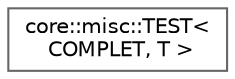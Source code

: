 digraph "Graphical Class Hierarchy"
{
 // INTERACTIVE_SVG=YES
 // LATEX_PDF_SIZE
  bgcolor="transparent";
  edge [fontname=Helvetica,fontsize=10,labelfontname=Helvetica,labelfontsize=10];
  node [fontname=Helvetica,fontsize=10,shape=box,height=0.2,width=0.4];
  rankdir="LR";
  Node0 [id="Node000000",label="core::misc::TEST\<\l COMPLET, T \>",height=0.2,width=0.4,color="grey40", fillcolor="white", style="filled",URL="$d3/d87/a00539.html",tooltip=" "];
}

